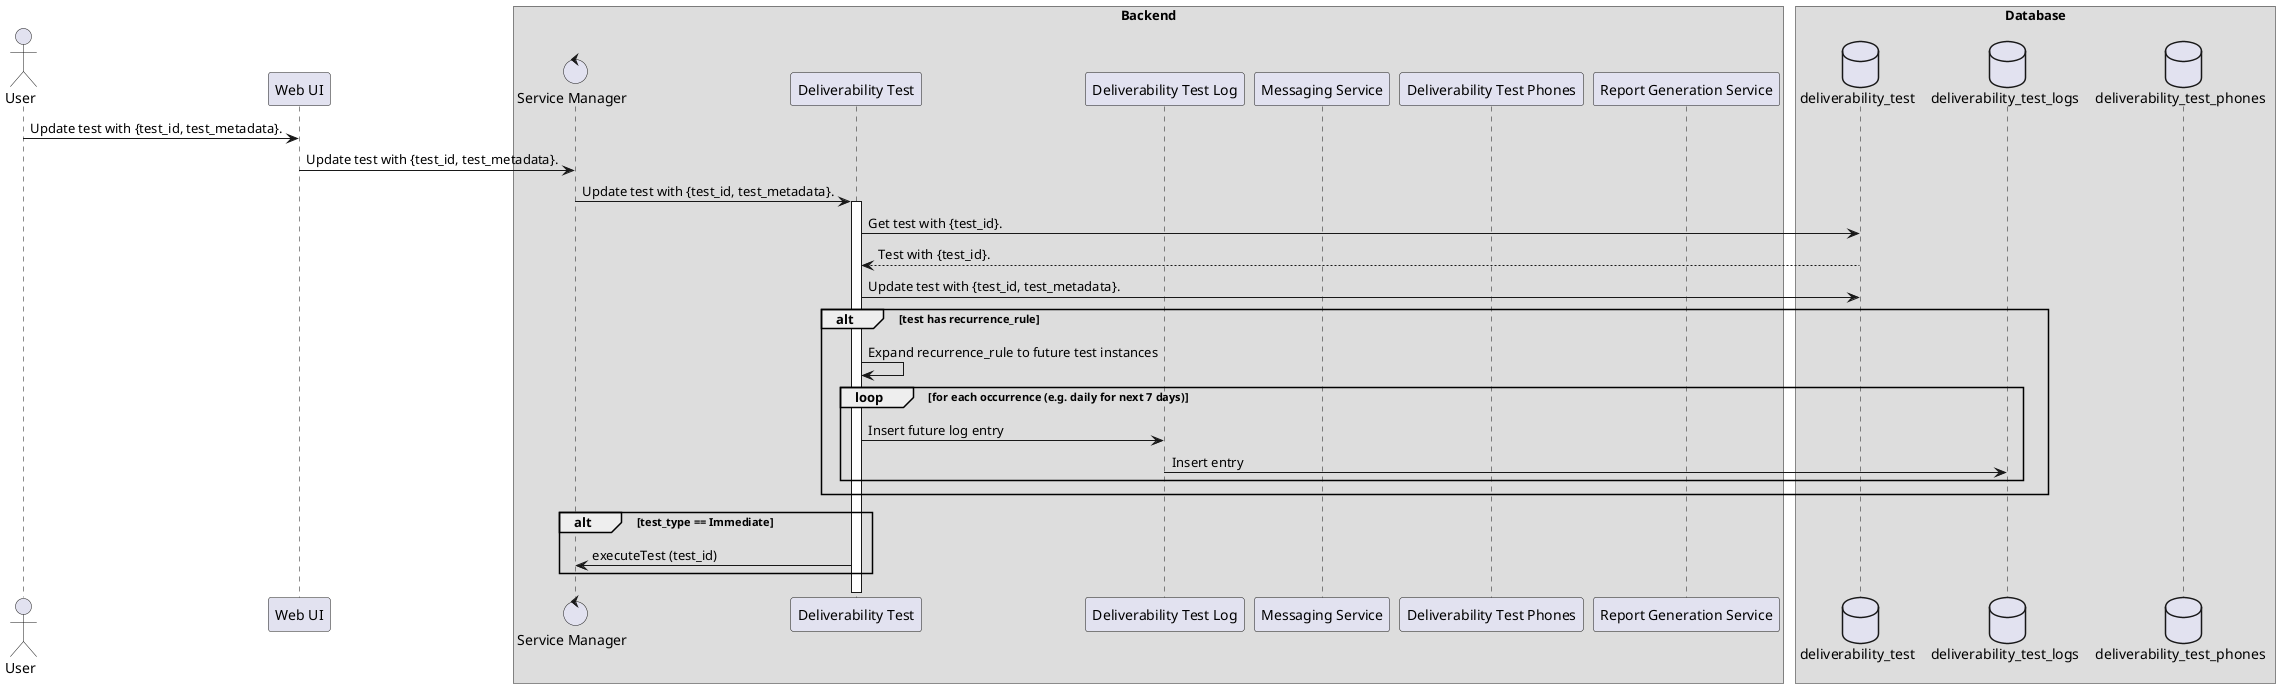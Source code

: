 @startuml
!pragma teoz true
/'Defines the protocol when a user updates a test. Three different implementations are shown, witht'/
/'author: Luvai Cutlerywala <luvaidc@gmail.com>'/

/'Define the actors and participants.'/
actor User as user


    participant "Web UI" as web_ui
  

box Backend
    control "Service Manager" as service_manager
    participant "Deliverability Test" as deliverability_test
    participant "Deliverability Test Log" as deliverability_test_log
    participant "Messaging Service" as messenger
    participant "Deliverability Test Phones" as deliverability_test_phones
    participant "Report Generation Service" as report_generator
end box

box Database
    database deliverability_test as dt
    database deliverability_test_logs as dtl
    database deliverability_test_phones as dtp
end box

user -> web_ui: Update test with {test_id, test_metadata}.
web_ui -> service_manager: Update test with {test_id, test_metadata}.
service_manager -> deliverability_test: Update test with {test_id, test_metadata}.
activate deliverability_test
deliverability_test -> dt: Get test with {test_id}.
dt --> deliverability_test: Test with {test_id}.
deliverability_test -> dt: Update test with {test_id, test_metadata}.
alt test has recurrence_rule
    deliverability_test -> deliverability_test: Expand recurrence_rule to future test instances
    loop for each occurrence (e.g. daily for next 7 days)
        deliverability_test -> deliverability_test_log: Insert future log entry
        deliverability_test_log -> dtl: Insert entry
    end loop
end

alt test_type == Immediate
    deliverability_test -> service_manager : executeTest (test_id)
end
deactivate deliverability_test

@enduml
